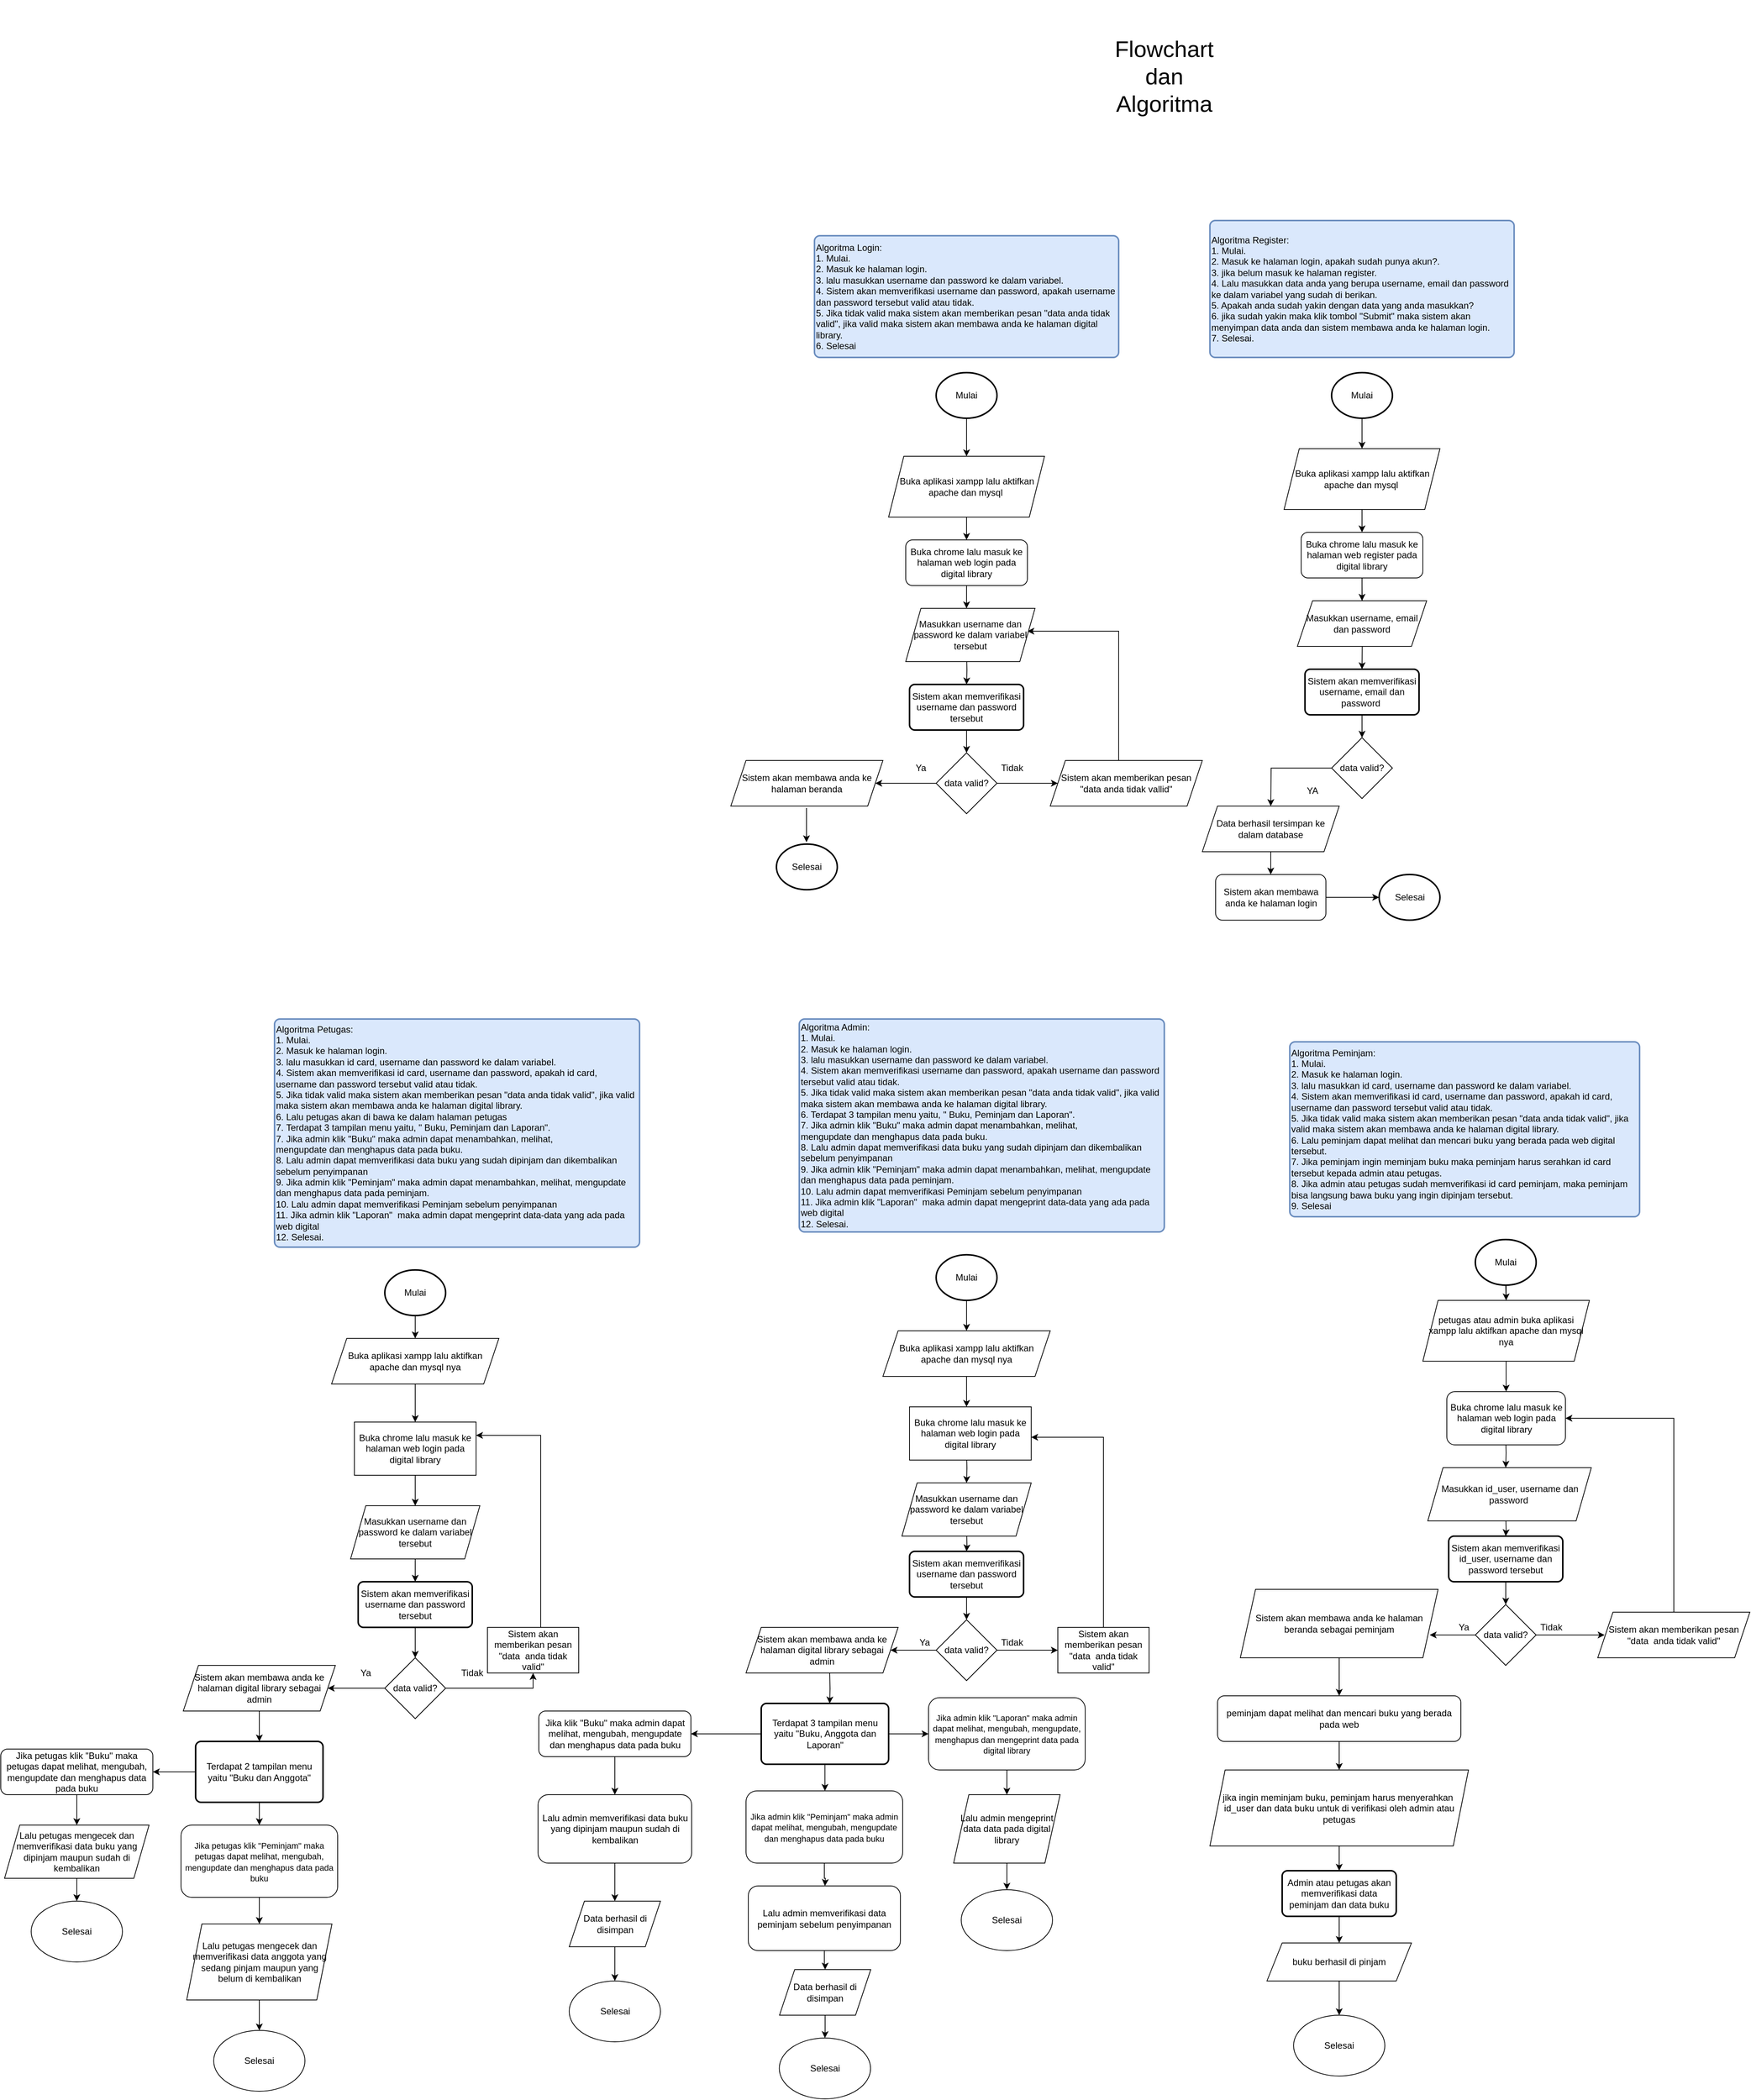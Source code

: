 <mxfile version="13.9.9" type="device"><diagram id="tETcc2m_yuI4K0_FXjFb" name="Page-1"><mxGraphModel dx="3186" dy="3806" grid="1" gridSize="10" guides="1" tooltips="1" connect="1" arrows="1" fold="1" page="1" pageScale="1" pageWidth="700" pageHeight="1000" math="0" shadow="0"><root><mxCell id="0"/><mxCell id="1" parent="0"/><mxCell id="OMchNxSbpfjudthGTd_P-1" value="&lt;div&gt;Algoritma Login:&lt;/div&gt;&lt;div&gt;1. Mulai.&lt;/div&gt;&lt;div&gt;2. Masuk ke halaman login.&amp;nbsp;&lt;/div&gt;&lt;div&gt;3. lalu masukkan username dan password ke dalam variabel.&lt;/div&gt;&lt;div&gt;4. Sistem akan memverifikasi username dan password, apakah username dan password tersebut valid atau tidak.&lt;/div&gt;&lt;div&gt;5. Jika tidak valid maka sistem akan memberikan pesan &quot;data anda tidak valid&quot;, jika valid maka sistem akan membawa anda ke halaman digital library.&amp;nbsp;&lt;/div&gt;&lt;div&gt;6. Selesai&lt;/div&gt;" style="rounded=1;whiteSpace=wrap;html=1;absoluteArcSize=1;arcSize=14;strokeWidth=2;align=left;fillColor=#dae8fc;strokeColor=#6c8ebf;" parent="1" vertex="1"><mxGeometry x="-680" y="-1960" width="400" height="160" as="geometry"/></mxCell><mxCell id="OMchNxSbpfjudthGTd_P-2" value="&lt;div&gt;Algoritma Register:&lt;/div&gt;&lt;div&gt;1. Mulai.&lt;/div&gt;&lt;div&gt;2. Masuk ke halaman login, apakah sudah punya akun?.&amp;nbsp;&lt;/div&gt;&lt;div&gt;3. jika belum masuk ke halaman register.&lt;/div&gt;&lt;div&gt;4. Lalu masukkan data anda yang berupa username, email dan password ke dalam variabel yang sudah di berikan.&lt;/div&gt;&lt;div&gt;5. Apakah anda sudah yakin dengan data yang anda masukkan?&amp;nbsp;&lt;/div&gt;&lt;div&gt;6. jika sudah yakin maka klik tombol &quot;Submit&quot; maka sistem akan menyimpan data anda dan sistem membawa anda ke halaman login.&amp;nbsp;&lt;/div&gt;&lt;div&gt;7.&lt;span&gt;&amp;nbsp;Selesai.&lt;/span&gt;&lt;/div&gt;" style="rounded=1;whiteSpace=wrap;html=1;absoluteArcSize=1;arcSize=14;strokeWidth=2;align=left;fillColor=#dae8fc;strokeColor=#6c8ebf;" parent="1" vertex="1"><mxGeometry x="-160" y="-1980" width="400" height="180" as="geometry"/></mxCell><mxCell id="OMchNxSbpfjudthGTd_P-5" value="Mulai" style="strokeWidth=2;html=1;shape=mxgraph.flowchart.start_2;whiteSpace=wrap;" parent="1" vertex="1"><mxGeometry x="-520" y="-1780" width="80" height="60" as="geometry"/></mxCell><mxCell id="OMchNxSbpfjudthGTd_P-6" value="" style="endArrow=classic;html=1;exitX=0.5;exitY=1;exitDx=0;exitDy=0;exitPerimeter=0;entryX=0.5;entryY=0;entryDx=0;entryDy=0;" parent="1" source="OMchNxSbpfjudthGTd_P-5" target="OMchNxSbpfjudthGTd_P-7" edge="1"><mxGeometry width="50" height="50" relative="1" as="geometry"><mxPoint x="-30" y="-1650" as="sourcePoint"/><mxPoint y="-1680" as="targetPoint"/></mxGeometry></mxCell><mxCell id="OMchNxSbpfjudthGTd_P-14" value="" style="edgeStyle=orthogonalEdgeStyle;rounded=0;orthogonalLoop=1;jettySize=auto;html=1;" parent="1" source="OMchNxSbpfjudthGTd_P-7" edge="1"><mxGeometry relative="1" as="geometry"><mxPoint x="-480" y="-1560" as="targetPoint"/></mxGeometry></mxCell><mxCell id="OMchNxSbpfjudthGTd_P-7" value="Buka aplikasi xampp lalu aktifkan apache dan mysql&amp;nbsp;" style="shape=parallelogram;perimeter=parallelogramPerimeter;whiteSpace=wrap;html=1;fixedSize=1;" parent="1" vertex="1"><mxGeometry x="-582.5" y="-1670" width="205" height="80" as="geometry"/></mxCell><mxCell id="LTpWz4HF30Qzs2aK8oaE-25" value="" style="edgeStyle=orthogonalEdgeStyle;rounded=0;orthogonalLoop=1;jettySize=auto;html=1;" edge="1" parent="1" source="OMchNxSbpfjudthGTd_P-8" target="LTpWz4HF30Qzs2aK8oaE-20"><mxGeometry relative="1" as="geometry"/></mxCell><mxCell id="OMchNxSbpfjudthGTd_P-8" value="Mulai" style="strokeWidth=2;html=1;shape=mxgraph.flowchart.start_2;whiteSpace=wrap;" parent="1" vertex="1"><mxGeometry y="-1780" width="80" height="60" as="geometry"/></mxCell><mxCell id="OMchNxSbpfjudthGTd_P-17" value="" style="edgeStyle=orthogonalEdgeStyle;rounded=0;orthogonalLoop=1;jettySize=auto;html=1;" parent="1" source="OMchNxSbpfjudthGTd_P-12" target="OMchNxSbpfjudthGTd_P-16" edge="1"><mxGeometry relative="1" as="geometry"/></mxCell><mxCell id="OMchNxSbpfjudthGTd_P-12" value="Sistem akan memverifikasi username dan password tersebut" style="rounded=1;whiteSpace=wrap;html=1;absoluteArcSize=1;arcSize=14;strokeWidth=2;" parent="1" vertex="1"><mxGeometry x="-555" y="-1370" width="150" height="60" as="geometry"/></mxCell><mxCell id="UI4mKvxYErxhVodCTn4P-3" value="" style="edgeStyle=orthogonalEdgeStyle;rounded=0;orthogonalLoop=1;jettySize=auto;html=1;" parent="1" edge="1"><mxGeometry relative="1" as="geometry"><mxPoint x="-480" y="-1470" as="targetPoint"/><mxPoint x="-480" y="-1500" as="sourcePoint"/></mxGeometry></mxCell><mxCell id="OMchNxSbpfjudthGTd_P-37" value="" style="edgeStyle=orthogonalEdgeStyle;rounded=0;orthogonalLoop=1;jettySize=auto;html=1;" parent="1" source="OMchNxSbpfjudthGTd_P-16" edge="1"><mxGeometry relative="1" as="geometry"><mxPoint x="-360" y="-1240" as="targetPoint"/></mxGeometry></mxCell><mxCell id="UI4mKvxYErxhVodCTn4P-6" value="" style="edgeStyle=orthogonalEdgeStyle;rounded=0;orthogonalLoop=1;jettySize=auto;html=1;" parent="1" source="OMchNxSbpfjudthGTd_P-16" edge="1"><mxGeometry relative="1" as="geometry"><mxPoint x="-600" y="-1240" as="targetPoint"/></mxGeometry></mxCell><mxCell id="OMchNxSbpfjudthGTd_P-16" value="data valid?" style="rhombus;whiteSpace=wrap;html=1;" parent="1" vertex="1"><mxGeometry x="-520" y="-1280" width="80" height="80" as="geometry"/></mxCell><mxCell id="OMchNxSbpfjudthGTd_P-18" value="Ya" style="text;html=1;strokeColor=none;fillColor=none;align=center;verticalAlign=middle;whiteSpace=wrap;rounded=0;" parent="1" vertex="1"><mxGeometry x="-560" y="-1270" width="40" height="20" as="geometry"/></mxCell><mxCell id="OMchNxSbpfjudthGTd_P-19" value="Tidak" style="text;html=1;strokeColor=none;fillColor=none;align=center;verticalAlign=middle;whiteSpace=wrap;rounded=0;" parent="1" vertex="1"><mxGeometry x="-440" y="-1270" width="40" height="20" as="geometry"/></mxCell><mxCell id="OMchNxSbpfjudthGTd_P-39" value="" style="edgeStyle=orthogonalEdgeStyle;rounded=0;orthogonalLoop=1;jettySize=auto;html=1;" parent="1" target="OMchNxSbpfjudthGTd_P-38" edge="1"><mxGeometry relative="1" as="geometry"><mxPoint x="40" y="-1500" as="sourcePoint"/></mxGeometry></mxCell><mxCell id="UI4mKvxYErxhVodCTn4P-10" value="" style="edgeStyle=orthogonalEdgeStyle;rounded=0;orthogonalLoop=1;jettySize=auto;html=1;" parent="1" edge="1"><mxGeometry relative="1" as="geometry"><mxPoint x="-690.5" y="-1207.5" as="sourcePoint"/><mxPoint x="-690.5" y="-1162.5" as="targetPoint"/></mxGeometry></mxCell><mxCell id="UI4mKvxYErxhVodCTn4P-9" style="edgeStyle=orthogonalEdgeStyle;rounded=0;orthogonalLoop=1;jettySize=auto;html=1;entryX=1;entryY=0.5;entryDx=0;entryDy=0;" parent="1" edge="1"><mxGeometry relative="1" as="geometry"><mxPoint x="-280" y="-1270" as="sourcePoint"/><mxPoint x="-400" y="-1440" as="targetPoint"/><Array as="points"><mxPoint x="-280" y="-1440"/></Array></mxGeometry></mxCell><mxCell id="OMchNxSbpfjudthGTd_P-43" value="" style="edgeStyle=orthogonalEdgeStyle;rounded=0;orthogonalLoop=1;jettySize=auto;html=1;" parent="1" source="OMchNxSbpfjudthGTd_P-38" target="OMchNxSbpfjudthGTd_P-42" edge="1"><mxGeometry relative="1" as="geometry"/></mxCell><mxCell id="OMchNxSbpfjudthGTd_P-38" value="Sistem akan memverifikasi username, email dan password&amp;nbsp;" style="rounded=1;whiteSpace=wrap;html=1;absoluteArcSize=1;arcSize=14;strokeWidth=2;" parent="1" vertex="1"><mxGeometry x="-35" y="-1390" width="150" height="60" as="geometry"/></mxCell><mxCell id="LTpWz4HF30Qzs2aK8oaE-33" style="edgeStyle=orthogonalEdgeStyle;rounded=0;orthogonalLoop=1;jettySize=auto;html=1;" edge="1" parent="1" source="OMchNxSbpfjudthGTd_P-42"><mxGeometry relative="1" as="geometry"><mxPoint x="-80" y="-1210" as="targetPoint"/></mxGeometry></mxCell><mxCell id="OMchNxSbpfjudthGTd_P-42" value="data valid?" style="rhombus;whiteSpace=wrap;html=1;" parent="1" vertex="1"><mxGeometry y="-1300" width="80" height="80" as="geometry"/></mxCell><mxCell id="OMchNxSbpfjudthGTd_P-46" value="YA" style="text;html=1;strokeColor=none;fillColor=none;align=center;verticalAlign=middle;whiteSpace=wrap;rounded=0;" parent="1" vertex="1"><mxGeometry x="-45" y="-1240" width="40" height="20" as="geometry"/></mxCell><mxCell id="OMchNxSbpfjudthGTd_P-53" value="&lt;div&gt;Algoritma Admin:&lt;/div&gt;&lt;div&gt;1. Mulai.&lt;/div&gt;&lt;div&gt;2. Masuk ke halaman login.&amp;nbsp;&lt;/div&gt;&lt;div&gt;3. lalu masukkan username dan password ke dalam variabel.&lt;/div&gt;&lt;div&gt;4. Sistem akan memverifikasi username dan password, apakah username dan password tersebut valid atau tidak.&lt;/div&gt;&lt;div&gt;5. Jika tidak valid maka sistem akan memberikan pesan &quot;data anda tidak valid&quot;, jika valid maka sistem akan membawa anda ke halaman digital library.&amp;nbsp;&lt;/div&gt;&lt;div&gt;6. Terdapat 3 tampilan menu yaitu, &quot; Buku, Peminjam dan Laporan&quot;.&lt;/div&gt;&lt;div&gt;7. Jika admin klik &quot;Buku&quot; maka admin dapat menambahkan, melihat,&amp;nbsp;&lt;/div&gt;&lt;div&gt;mengupdate dan menghapus data pada buku.&lt;/div&gt;&lt;div&gt;8. Lalu admin dapat memverifikasi data buku yang sudah dipinjam dan dikembalikan sebelum penyimpanan&amp;nbsp;&lt;/div&gt;&lt;div&gt;9. Jika admin klik &quot;Peminjam&quot; maka admin dapat menambahkan, melihat, mengupdate dan menghapus data pada peminjam.&lt;/div&gt;&lt;div&gt;10. Lalu admin dapat memverifikasi Peminjam sebelum penyimpanan&amp;nbsp;&lt;/div&gt;&lt;div&gt;11. Jika admin klik &quot;Laporan&quot;&amp;nbsp; maka admin dapat mengeprint data-data yang ada pada web digital&lt;/div&gt;&lt;div&gt;12. Selesai.&lt;/div&gt;" style="rounded=1;whiteSpace=wrap;html=1;absoluteArcSize=1;arcSize=14;strokeWidth=2;align=left;fillColor=#dae8fc;strokeColor=#6c8ebf;" parent="1" vertex="1"><mxGeometry x="-700" y="-930" width="480" height="280" as="geometry"/></mxCell><mxCell id="OMchNxSbpfjudthGTd_P-57" value="" style="edgeStyle=orthogonalEdgeStyle;rounded=0;orthogonalLoop=1;jettySize=auto;html=1;" parent="1" source="OMchNxSbpfjudthGTd_P-55" target="OMchNxSbpfjudthGTd_P-56" edge="1"><mxGeometry relative="1" as="geometry"/></mxCell><mxCell id="OMchNxSbpfjudthGTd_P-55" value="Mulai" style="strokeWidth=2;html=1;shape=mxgraph.flowchart.start_2;whiteSpace=wrap;" parent="1" vertex="1"><mxGeometry x="-520" y="-620" width="80" height="60" as="geometry"/></mxCell><mxCell id="OMchNxSbpfjudthGTd_P-59" value="" style="edgeStyle=orthogonalEdgeStyle;rounded=0;orthogonalLoop=1;jettySize=auto;html=1;" parent="1" source="OMchNxSbpfjudthGTd_P-56" edge="1"><mxGeometry relative="1" as="geometry"><mxPoint x="-480" y="-420" as="targetPoint"/></mxGeometry></mxCell><mxCell id="OMchNxSbpfjudthGTd_P-56" value="Buka aplikasi xampp lalu aktifkan apache dan mysql nya" style="shape=parallelogram;perimeter=parallelogramPerimeter;whiteSpace=wrap;html=1;fixedSize=1;" parent="1" vertex="1"><mxGeometry x="-590" y="-520" width="220" height="60" as="geometry"/></mxCell><mxCell id="UI4mKvxYErxhVodCTn4P-12" value="" style="edgeStyle=orthogonalEdgeStyle;rounded=0;orthogonalLoop=1;jettySize=auto;html=1;" parent="1" edge="1"><mxGeometry relative="1" as="geometry"><mxPoint x="-480" y="-360" as="sourcePoint"/><mxPoint x="-480" y="-320" as="targetPoint"/></mxGeometry></mxCell><mxCell id="UI4mKvxYErxhVodCTn4P-14" value="" style="edgeStyle=orthogonalEdgeStyle;rounded=0;orthogonalLoop=1;jettySize=auto;html=1;" parent="1" source="OMchNxSbpfjudthGTd_P-60" target="OMchNxSbpfjudthGTd_P-64" edge="1"><mxGeometry relative="1" as="geometry"/></mxCell><mxCell id="OMchNxSbpfjudthGTd_P-60" value="Sistem akan memverifikasi username dan password tersebut" style="rounded=1;whiteSpace=wrap;html=1;absoluteArcSize=1;arcSize=14;strokeWidth=2;" parent="1" vertex="1"><mxGeometry x="-555" y="-230" width="150" height="60" as="geometry"/></mxCell><mxCell id="OMchNxSbpfjudthGTd_P-67" value="" style="edgeStyle=orthogonalEdgeStyle;rounded=0;orthogonalLoop=1;jettySize=auto;html=1;" parent="1" source="OMchNxSbpfjudthGTd_P-64" target="OMchNxSbpfjudthGTd_P-66" edge="1"><mxGeometry relative="1" as="geometry"/></mxCell><mxCell id="OMchNxSbpfjudthGTd_P-75" value="" style="edgeStyle=orthogonalEdgeStyle;rounded=0;orthogonalLoop=1;jettySize=auto;html=1;" parent="1" source="OMchNxSbpfjudthGTd_P-64" edge="1"><mxGeometry relative="1" as="geometry"><mxPoint x="-580" y="-100" as="targetPoint"/></mxGeometry></mxCell><mxCell id="OMchNxSbpfjudthGTd_P-64" value="data valid?" style="rhombus;whiteSpace=wrap;html=1;" parent="1" vertex="1"><mxGeometry x="-520" y="-140" width="80" height="80" as="geometry"/></mxCell><mxCell id="OMchNxSbpfjudthGTd_P-71" style="edgeStyle=orthogonalEdgeStyle;rounded=0;orthogonalLoop=1;jettySize=auto;html=1;entryX=1;entryY=0.5;entryDx=0;entryDy=0;" parent="1" source="OMchNxSbpfjudthGTd_P-66" edge="1"><mxGeometry relative="1" as="geometry"><Array as="points"><mxPoint x="-300" y="-380"/></Array><mxPoint x="-395" y="-380" as="targetPoint"/></mxGeometry></mxCell><mxCell id="OMchNxSbpfjudthGTd_P-66" value="Sistem akan memberikan pesan &quot;data&amp;nbsp; anda tidak valid&quot;" style="whiteSpace=wrap;html=1;" parent="1" vertex="1"><mxGeometry x="-360" y="-130" width="120" height="60" as="geometry"/></mxCell><mxCell id="OMchNxSbpfjudthGTd_P-68" value="Tidak" style="text;html=1;strokeColor=none;fillColor=none;align=center;verticalAlign=middle;whiteSpace=wrap;rounded=0;" parent="1" vertex="1"><mxGeometry x="-440" y="-120" width="40" height="20" as="geometry"/></mxCell><mxCell id="OMchNxSbpfjudthGTd_P-78" value="" style="edgeStyle=orthogonalEdgeStyle;rounded=0;orthogonalLoop=1;jettySize=auto;html=1;" parent="1" edge="1"><mxGeometry relative="1" as="geometry"><mxPoint x="-660" y="-70" as="sourcePoint"/><mxPoint x="-660" y="-30" as="targetPoint"/></mxGeometry></mxCell><mxCell id="OMchNxSbpfjudthGTd_P-76" value="Ya" style="text;html=1;strokeColor=none;fillColor=none;align=center;verticalAlign=middle;whiteSpace=wrap;rounded=0;" parent="1" vertex="1"><mxGeometry x="-555" y="-120" width="40" height="20" as="geometry"/></mxCell><mxCell id="OMchNxSbpfjudthGTd_P-80" value="&lt;div&gt;Algoritma Petugas:&lt;/div&gt;&lt;div&gt;1. Mulai.&lt;/div&gt;&lt;div&gt;2. Masuk ke halaman login.&amp;nbsp;&lt;/div&gt;&lt;div&gt;3. lalu masukkan id card, username dan password ke dalam variabel.&lt;/div&gt;&lt;div&gt;4. Sistem akan memverifikasi id card, username dan password, apakah id card, username dan password tersebut valid atau tidak.&lt;/div&gt;&lt;div&gt;5. Jika tidak valid maka sistem akan memberikan pesan &quot;data anda tidak valid&quot;, jika valid maka sistem akan membawa anda ke halaman digital library.&amp;nbsp;&lt;/div&gt;&lt;div&gt;6. Lalu petugas akan di bawa ke dalam halaman petugas&lt;/div&gt;&lt;div&gt;7.&amp;nbsp;&lt;span&gt;Terdapat 3 tampilan menu yaitu, &quot; Buku, Peminjam dan Laporan&quot;.&lt;/span&gt;&lt;/div&gt;&lt;div&gt;7. Jika admin klik &quot;Buku&quot; maka admin dapat menambahkan, melihat,&amp;nbsp;&lt;/div&gt;&lt;div&gt;mengupdate dan menghapus data pada buku.&lt;/div&gt;&lt;div&gt;8. Lalu admin dapat memverifikasi data buku yang sudah dipinjam dan dikembalikan sebelum penyimpanan&amp;nbsp;&lt;/div&gt;&lt;div&gt;9. Jika admin klik &quot;Peminjam&quot; maka admin dapat menambahkan, melihat, mengupdate dan menghapus data pada peminjam.&lt;/div&gt;&lt;div&gt;10. Lalu admin dapat memverifikasi Peminjam sebelum penyimpanan&amp;nbsp;&lt;/div&gt;&lt;div&gt;11. Jika admin klik &quot;Laporan&quot;&amp;nbsp; maka admin dapat mengeprint data-data yang ada pada web digital&lt;/div&gt;&lt;div&gt;12. Selesai.&lt;/div&gt;" style="rounded=1;whiteSpace=wrap;html=1;absoluteArcSize=1;arcSize=14;strokeWidth=2;align=left;fillColor=#dae8fc;strokeColor=#6c8ebf;" parent="1" vertex="1"><mxGeometry x="-1390" y="-930" width="480" height="300" as="geometry"/></mxCell><mxCell id="UI4mKvxYErxhVodCTn4P-4" value="" style="edgeStyle=orthogonalEdgeStyle;rounded=0;orthogonalLoop=1;jettySize=auto;html=1;entryX=0.5;entryY=0;entryDx=0;entryDy=0;" parent="1" target="OMchNxSbpfjudthGTd_P-12" edge="1"><mxGeometry relative="1" as="geometry"><mxPoint x="-480" y="-1410" as="sourcePoint"/><mxPoint x="-460" y="-1340" as="targetPoint"/></mxGeometry></mxCell><mxCell id="UI4mKvxYErxhVodCTn4P-13" value="" style="edgeStyle=orthogonalEdgeStyle;rounded=0;orthogonalLoop=1;jettySize=auto;html=1;" parent="1" target="OMchNxSbpfjudthGTd_P-60" edge="1"><mxGeometry relative="1" as="geometry"><mxPoint x="-480" y="-260" as="sourcePoint"/></mxGeometry></mxCell><mxCell id="UI4mKvxYErxhVodCTn4P-20" value="&lt;font style=&quot;font-size: 30px&quot;&gt;Flowchart dan Algoritma&lt;/font&gt;" style="text;html=1;strokeColor=none;fillColor=none;align=center;verticalAlign=middle;whiteSpace=wrap;rounded=0;" parent="1" vertex="1"><mxGeometry x="-310" y="-2270" width="180" height="200" as="geometry"/></mxCell><mxCell id="UI4mKvxYErxhVodCTn4P-25" value="&lt;div&gt;Algoritma Peminjam:&lt;/div&gt;&lt;div&gt;1. Mulai.&lt;/div&gt;&lt;div&gt;2. Masuk ke halaman login.&amp;nbsp;&lt;/div&gt;&lt;div&gt;3. lalu masukkan id card, username dan password ke dalam variabel.&lt;/div&gt;&lt;div&gt;4. Sistem akan memverifikasi id card, username dan password, apakah id card, username dan password tersebut valid atau tidak.&lt;/div&gt;&lt;div&gt;5. Jika tidak valid maka sistem akan memberikan pesan &quot;data anda tidak valid&quot;, jika valid maka sistem akan membawa anda ke halaman digital library.&amp;nbsp;&lt;/div&gt;&lt;div&gt;6. Lalu peminjam dapat melihat dan mencari buku yang berada pada web digital tersebut.&lt;/div&gt;&lt;div&gt;7. Jika peminjam ingin meminjam buku maka peminjam harus serahkan id card tersebut kepada admin atau petugas.&lt;/div&gt;&lt;div&gt;8. Jika admin atau petugas sudah memverifikasi id card peminjam, maka peminjam bisa langsung bawa buku yang ingin dipinjam tersebut.&lt;/div&gt;&lt;div&gt;9. Selesai&lt;/div&gt;" style="rounded=1;whiteSpace=wrap;html=1;absoluteArcSize=1;arcSize=14;strokeWidth=2;align=left;fillColor=#dae8fc;strokeColor=#6c8ebf;" parent="1" vertex="1"><mxGeometry x="-55" y="-900" width="460" height="230" as="geometry"/></mxCell><mxCell id="UI4mKvxYErxhVodCTn4P-26" value="Selesai" style="strokeWidth=2;html=1;shape=mxgraph.flowchart.start_2;whiteSpace=wrap;" parent="1" vertex="1"><mxGeometry x="-730" y="-1160" width="80" height="60" as="geometry"/></mxCell><mxCell id="UI4mKvxYErxhVodCTn4P-28" value="Selesai" style="strokeWidth=2;html=1;shape=mxgraph.flowchart.start_2;whiteSpace=wrap;" parent="1" vertex="1"><mxGeometry x="62.5" y="-1120" width="80" height="60" as="geometry"/></mxCell><mxCell id="UI4mKvxYErxhVodCTn4P-29" value="&lt;span&gt;Masukkan username dan password ke dalam variabel tersebut&lt;/span&gt;" style="shape=parallelogram;perimeter=parallelogramPerimeter;whiteSpace=wrap;html=1;fixedSize=1;" parent="1" vertex="1"><mxGeometry x="-560" y="-1470" width="170" height="70" as="geometry"/></mxCell><mxCell id="UI4mKvxYErxhVodCTn4P-30" value="&lt;span&gt;Sistem akan memberikan pesan &quot;data anda tidak vallid&quot;&lt;/span&gt;" style="shape=parallelogram;perimeter=parallelogramPerimeter;whiteSpace=wrap;html=1;fixedSize=1;" parent="1" vertex="1"><mxGeometry x="-370" y="-1270" width="200" height="60" as="geometry"/></mxCell><mxCell id="UI4mKvxYErxhVodCTn4P-31" value="&lt;span&gt;Sistem akan membawa anda ke halaman beranda&lt;br&gt;&lt;/span&gt;" style="shape=parallelogram;perimeter=parallelogramPerimeter;whiteSpace=wrap;html=1;fixedSize=1;" parent="1" vertex="1"><mxGeometry x="-790" y="-1270" width="200" height="60" as="geometry"/></mxCell><mxCell id="UI4mKvxYErxhVodCTn4P-33" value="Buka chrome lalu masuk ke halaman web login pada digital library" style="rounded=0;whiteSpace=wrap;html=1;" parent="1" vertex="1"><mxGeometry x="-555" y="-420" width="160" height="70" as="geometry"/></mxCell><mxCell id="UI4mKvxYErxhVodCTn4P-34" value="&lt;span&gt;Masukkan username dan password ke dalam variabel tersebut&lt;/span&gt;" style="shape=parallelogram;perimeter=parallelogramPerimeter;whiteSpace=wrap;html=1;fixedSize=1;" parent="1" vertex="1"><mxGeometry x="-565" y="-320" width="170" height="70" as="geometry"/></mxCell><mxCell id="UI4mKvxYErxhVodCTn4P-35" value="&lt;span&gt;Sistem akan membawa anda ke halaman digital library sebagai admin&lt;/span&gt;" style="shape=parallelogram;perimeter=parallelogramPerimeter;whiteSpace=wrap;html=1;fixedSize=1;" parent="1" vertex="1"><mxGeometry x="-770" y="-130" width="200" height="60" as="geometry"/></mxCell><mxCell id="UI4mKvxYErxhVodCTn4P-79" value="" style="edgeStyle=orthogonalEdgeStyle;rounded=0;orthogonalLoop=1;jettySize=auto;html=1;" parent="1" source="UI4mKvxYErxhVodCTn4P-38" edge="1"><mxGeometry relative="1" as="geometry"><mxPoint x="-666.2" y="85" as="targetPoint"/></mxGeometry></mxCell><mxCell id="UI4mKvxYErxhVodCTn4P-83" value="" style="edgeStyle=orthogonalEdgeStyle;rounded=0;orthogonalLoop=1;jettySize=auto;html=1;" parent="1" source="UI4mKvxYErxhVodCTn4P-38" target="UI4mKvxYErxhVodCTn4P-81" edge="1"><mxGeometry relative="1" as="geometry"/></mxCell><mxCell id="UI4mKvxYErxhVodCTn4P-93" value="" style="edgeStyle=orthogonalEdgeStyle;rounded=0;orthogonalLoop=1;jettySize=auto;html=1;" parent="1" source="UI4mKvxYErxhVodCTn4P-38" target="UI4mKvxYErxhVodCTn4P-92" edge="1"><mxGeometry relative="1" as="geometry"/></mxCell><mxCell id="UI4mKvxYErxhVodCTn4P-38" value="Terdapat 3 tampilan menu yaitu &quot;Buku, Anggota dan Laporan&quot;" style="rounded=1;whiteSpace=wrap;html=1;absoluteArcSize=1;arcSize=14;strokeWidth=2;" parent="1" vertex="1"><mxGeometry x="-750" y="-30" width="167.5" height="80" as="geometry"/></mxCell><mxCell id="UI4mKvxYErxhVodCTn4P-43" value="Selesai" style="ellipse;whiteSpace=wrap;html=1;rounded=0;" parent="1" vertex="1"><mxGeometry x="-1002.5" y="335" width="120" height="80" as="geometry"/></mxCell><mxCell id="UI4mKvxYErxhVodCTn4P-45" value="" style="edgeStyle=orthogonalEdgeStyle;rounded=0;orthogonalLoop=1;jettySize=auto;html=1;" parent="1" target="UI4mKvxYErxhVodCTn4P-47" edge="1"><mxGeometry relative="1" as="geometry"><mxPoint x="229" y="-580" as="sourcePoint"/></mxGeometry></mxCell><mxCell id="LTpWz4HF30Qzs2aK8oaE-2" value="" style="edgeStyle=orthogonalEdgeStyle;rounded=0;orthogonalLoop=1;jettySize=auto;html=1;" edge="1" parent="1" source="UI4mKvxYErxhVodCTn4P-47" target="LTpWz4HF30Qzs2aK8oaE-1"><mxGeometry relative="1" as="geometry"/></mxCell><mxCell id="UI4mKvxYErxhVodCTn4P-47" value="&lt;div&gt;&lt;span&gt;petugas atau admin buka aplikasi xampp lalu aktifkan apache dan mysql nya&lt;/span&gt;&lt;/div&gt;" style="shape=parallelogram;perimeter=parallelogramPerimeter;whiteSpace=wrap;html=1;fixedSize=1;align=center;" parent="1" vertex="1"><mxGeometry x="120" y="-560" width="219" height="80" as="geometry"/></mxCell><mxCell id="UI4mKvxYErxhVodCTn4P-48" value="" style="edgeStyle=orthogonalEdgeStyle;rounded=0;orthogonalLoop=1;jettySize=auto;html=1;" parent="1" edge="1"><mxGeometry relative="1" as="geometry"><mxPoint x="229" y="-380" as="sourcePoint"/><mxPoint x="229" y="-340" as="targetPoint"/></mxGeometry></mxCell><mxCell id="UI4mKvxYErxhVodCTn4P-49" value="" style="edgeStyle=orthogonalEdgeStyle;rounded=0;orthogonalLoop=1;jettySize=auto;html=1;" parent="1" source="UI4mKvxYErxhVodCTn4P-50" target="UI4mKvxYErxhVodCTn4P-53" edge="1"><mxGeometry relative="1" as="geometry"/></mxCell><mxCell id="UI4mKvxYErxhVodCTn4P-50" value="Sistem akan memverifikasi id_user, username dan password tersebut" style="rounded=1;whiteSpace=wrap;html=1;absoluteArcSize=1;arcSize=14;strokeWidth=2;" parent="1" vertex="1"><mxGeometry x="154" y="-250" width="150" height="60" as="geometry"/></mxCell><mxCell id="UI4mKvxYErxhVodCTn4P-51" value="" style="edgeStyle=orthogonalEdgeStyle;rounded=0;orthogonalLoop=1;jettySize=auto;html=1;entryX=0;entryY=0.5;entryDx=0;entryDy=0;" parent="1" source="UI4mKvxYErxhVodCTn4P-53" edge="1"><mxGeometry relative="1" as="geometry"><mxPoint x="359" y="-120" as="targetPoint"/></mxGeometry></mxCell><mxCell id="UI4mKvxYErxhVodCTn4P-52" value="" style="edgeStyle=orthogonalEdgeStyle;rounded=0;orthogonalLoop=1;jettySize=auto;html=1;" parent="1" source="UI4mKvxYErxhVodCTn4P-53" edge="1"><mxGeometry relative="1" as="geometry"><mxPoint x="129" y="-120" as="targetPoint"/></mxGeometry></mxCell><mxCell id="UI4mKvxYErxhVodCTn4P-53" value="data valid?" style="rhombus;whiteSpace=wrap;html=1;" parent="1" vertex="1"><mxGeometry x="189" y="-160" width="80" height="80" as="geometry"/></mxCell><mxCell id="UI4mKvxYErxhVodCTn4P-55" value="Tidak" style="text;html=1;strokeColor=none;fillColor=none;align=center;verticalAlign=middle;whiteSpace=wrap;rounded=0;" parent="1" vertex="1"><mxGeometry x="269" y="-140" width="40" height="20" as="geometry"/></mxCell><mxCell id="UI4mKvxYErxhVodCTn4P-57" value="Ya" style="text;html=1;strokeColor=none;fillColor=none;align=center;verticalAlign=middle;whiteSpace=wrap;rounded=0;" parent="1" vertex="1"><mxGeometry x="154" y="-140" width="40" height="20" as="geometry"/></mxCell><mxCell id="UI4mKvxYErxhVodCTn4P-58" value="" style="edgeStyle=orthogonalEdgeStyle;rounded=0;orthogonalLoop=1;jettySize=auto;html=1;" parent="1" target="UI4mKvxYErxhVodCTn4P-50" edge="1"><mxGeometry relative="1" as="geometry"><mxPoint x="229" y="-280" as="sourcePoint"/></mxGeometry></mxCell><mxCell id="UI4mKvxYErxhVodCTn4P-60" value="&lt;span&gt;Masukkan id_user, username dan password&amp;nbsp;&lt;/span&gt;" style="shape=parallelogram;perimeter=parallelogramPerimeter;whiteSpace=wrap;html=1;fixedSize=1;" parent="1" vertex="1"><mxGeometry x="126.5" y="-340" width="215" height="70" as="geometry"/></mxCell><mxCell id="UI4mKvxYErxhVodCTn4P-61" value="Mulai" style="strokeWidth=2;html=1;shape=mxgraph.flowchart.start_2;whiteSpace=wrap;" parent="1" vertex="1"><mxGeometry x="189" y="-640" width="80" height="60" as="geometry"/></mxCell><mxCell id="LTpWz4HF30Qzs2aK8oaE-4" style="edgeStyle=orthogonalEdgeStyle;rounded=0;orthogonalLoop=1;jettySize=auto;html=1;entryX=1;entryY=0.5;entryDx=0;entryDy=0;" edge="1" parent="1" source="UI4mKvxYErxhVodCTn4P-63" target="LTpWz4HF30Qzs2aK8oaE-1"><mxGeometry relative="1" as="geometry"><Array as="points"><mxPoint x="450" y="-405"/></Array></mxGeometry></mxCell><mxCell id="UI4mKvxYErxhVodCTn4P-63" value="&lt;span&gt;Sistem akan memberikan pesan &lt;br&gt;&quot;data&amp;nbsp; anda tidak valid&quot;&lt;/span&gt;" style="shape=parallelogram;perimeter=parallelogramPerimeter;whiteSpace=wrap;html=1;fixedSize=1;rounded=0;align=center;" parent="1" vertex="1"><mxGeometry x="350" y="-150" width="200" height="60" as="geometry"/></mxCell><mxCell id="LTpWz4HF30Qzs2aK8oaE-6" value="" style="edgeStyle=orthogonalEdgeStyle;rounded=0;orthogonalLoop=1;jettySize=auto;html=1;" edge="1" parent="1" source="UI4mKvxYErxhVodCTn4P-65" target="LTpWz4HF30Qzs2aK8oaE-5"><mxGeometry relative="1" as="geometry"/></mxCell><mxCell id="UI4mKvxYErxhVodCTn4P-65" value="&lt;span&gt;Sistem akan membawa anda ke halaman beranda sebagai peminjam&lt;/span&gt;" style="shape=parallelogram;perimeter=parallelogramPerimeter;whiteSpace=wrap;html=1;fixedSize=1;" parent="1" vertex="1"><mxGeometry x="-120" y="-180" width="260" height="90" as="geometry"/></mxCell><mxCell id="UI4mKvxYErxhVodCTn4P-71" value="" style="edgeStyle=orthogonalEdgeStyle;rounded=0;orthogonalLoop=1;jettySize=auto;html=1;" parent="1" source="UI4mKvxYErxhVodCTn4P-68" target="UI4mKvxYErxhVodCTn4P-70" edge="1"><mxGeometry relative="1" as="geometry"/></mxCell><mxCell id="UI4mKvxYErxhVodCTn4P-68" value="jika ingin meminjam buku, peminjam harus menyerahkan&amp;nbsp; id_user dan data buku untuk di verifikasi oleh admin atau petugas" style="shape=parallelogram;perimeter=parallelogramPerimeter;whiteSpace=wrap;html=1;fixedSize=1;" parent="1" vertex="1"><mxGeometry x="-160" y="57.5" width="340" height="100" as="geometry"/></mxCell><mxCell id="UI4mKvxYErxhVodCTn4P-75" value="" style="edgeStyle=orthogonalEdgeStyle;rounded=0;orthogonalLoop=1;jettySize=auto;html=1;" parent="1" source="UI4mKvxYErxhVodCTn4P-70" target="UI4mKvxYErxhVodCTn4P-74" edge="1"><mxGeometry relative="1" as="geometry"/></mxCell><mxCell id="UI4mKvxYErxhVodCTn4P-70" value="Admin atau petugas akan memverifikasi data peminjam dan data buku&lt;br&gt;" style="rounded=1;whiteSpace=wrap;html=1;absoluteArcSize=1;arcSize=14;strokeWidth=2;" parent="1" vertex="1"><mxGeometry x="-65" y="190" width="150" height="60" as="geometry"/></mxCell><mxCell id="UI4mKvxYErxhVodCTn4P-77" value="" style="edgeStyle=orthogonalEdgeStyle;rounded=0;orthogonalLoop=1;jettySize=auto;html=1;" parent="1" source="UI4mKvxYErxhVodCTn4P-74" target="UI4mKvxYErxhVodCTn4P-76" edge="1"><mxGeometry relative="1" as="geometry"/></mxCell><mxCell id="UI4mKvxYErxhVodCTn4P-74" value="buku berhasil di pinjam" style="shape=parallelogram;perimeter=parallelogramPerimeter;whiteSpace=wrap;html=1;fixedSize=1;" parent="1" vertex="1"><mxGeometry x="-85" y="285" width="190" height="50" as="geometry"/></mxCell><mxCell id="UI4mKvxYErxhVodCTn4P-76" value="Selesai" style="ellipse;whiteSpace=wrap;html=1;" parent="1" vertex="1"><mxGeometry x="-50" y="380" width="120" height="80" as="geometry"/></mxCell><mxCell id="UI4mKvxYErxhVodCTn4P-84" value="" style="edgeStyle=orthogonalEdgeStyle;rounded=0;orthogonalLoop=1;jettySize=auto;html=1;entryX=0.5;entryY=0;entryDx=0;entryDy=0;" parent="1" source="UI4mKvxYErxhVodCTn4P-81" target="LTpWz4HF30Qzs2aK8oaE-14" edge="1"><mxGeometry relative="1" as="geometry"><mxPoint x="-942.5" y="85" as="targetPoint"/></mxGeometry></mxCell><mxCell id="UI4mKvxYErxhVodCTn4P-81" value="&lt;span&gt;Jika klik &quot;Buku&quot; maka admin dapat melihat, mengubah, mengupdate dan menghapus data pada buku&lt;/span&gt;" style="rounded=1;whiteSpace=wrap;html=1;align=center;" parent="1" vertex="1"><mxGeometry x="-1042.5" y="-20" width="200" height="60" as="geometry"/></mxCell><mxCell id="UI4mKvxYErxhVodCTn4P-89" value="" style="edgeStyle=orthogonalEdgeStyle;rounded=0;orthogonalLoop=1;jettySize=auto;html=1;" parent="1" source="UI4mKvxYErxhVodCTn4P-85" edge="1"><mxGeometry relative="1" as="geometry"><mxPoint x="-666.2" y="210" as="targetPoint"/></mxGeometry></mxCell><mxCell id="UI4mKvxYErxhVodCTn4P-85" value="&lt;span style=&quot;font-size: 11px&quot;&gt;Jika admin klik &quot;Peminjam&quot; maka admin dapat melihat, mengubah, mengupdate dan menghapus data pada buku&lt;/span&gt;" style="rounded=1;whiteSpace=wrap;html=1;align=center;" parent="1" vertex="1"><mxGeometry x="-770" y="85" width="206" height="95" as="geometry"/></mxCell><mxCell id="UI4mKvxYErxhVodCTn4P-90" value="Selesai" style="ellipse;whiteSpace=wrap;html=1;rounded=0;" parent="1" vertex="1"><mxGeometry x="-726.25" y="410" width="120" height="80" as="geometry"/></mxCell><mxCell id="UI4mKvxYErxhVodCTn4P-95" value="" style="edgeStyle=orthogonalEdgeStyle;rounded=0;orthogonalLoop=1;jettySize=auto;html=1;" parent="1" source="UI4mKvxYErxhVodCTn4P-92" target="UI4mKvxYErxhVodCTn4P-94" edge="1"><mxGeometry relative="1" as="geometry"/></mxCell><mxCell id="UI4mKvxYErxhVodCTn4P-92" value="&lt;span style=&quot;font-size: 11px&quot;&gt;Jika admin klik &quot;Laporan&quot; maka admin dapat melihat, mengubah, mengupdate, menghapus dan mengeprint data pada digital library&lt;/span&gt;" style="rounded=1;whiteSpace=wrap;html=1;align=center;" parent="1" vertex="1"><mxGeometry x="-530" y="-37.5" width="206" height="95" as="geometry"/></mxCell><mxCell id="UI4mKvxYErxhVodCTn4P-97" value="" style="edgeStyle=orthogonalEdgeStyle;rounded=0;orthogonalLoop=1;jettySize=auto;html=1;" parent="1" source="UI4mKvxYErxhVodCTn4P-94" target="UI4mKvxYErxhVodCTn4P-96" edge="1"><mxGeometry relative="1" as="geometry"/></mxCell><mxCell id="UI4mKvxYErxhVodCTn4P-94" value="&lt;span&gt;Lalu admin mengeprint data data pada digital library&lt;/span&gt;" style="shape=parallelogram;perimeter=parallelogramPerimeter;whiteSpace=wrap;html=1;fixedSize=1;rounded=0;align=center;" parent="1" vertex="1"><mxGeometry x="-497" y="90" width="140" height="90" as="geometry"/></mxCell><mxCell id="UI4mKvxYErxhVodCTn4P-96" value="Selesai" style="ellipse;whiteSpace=wrap;html=1;rounded=0;" parent="1" vertex="1"><mxGeometry x="-487" y="215" width="120" height="80" as="geometry"/></mxCell><mxCell id="UI4mKvxYErxhVodCTn4P-158" value="" style="edgeStyle=orthogonalEdgeStyle;rounded=0;orthogonalLoop=1;jettySize=auto;html=1;" parent="1" source="UI4mKvxYErxhVodCTn4P-147" target="UI4mKvxYErxhVodCTn4P-152" edge="1"><mxGeometry relative="1" as="geometry"/></mxCell><mxCell id="UI4mKvxYErxhVodCTn4P-147" value="Mulai" style="strokeWidth=2;html=1;shape=mxgraph.flowchart.start_2;whiteSpace=wrap;" parent="1" vertex="1"><mxGeometry x="-1245" y="-600" width="80" height="60" as="geometry"/></mxCell><mxCell id="UI4mKvxYErxhVodCTn4P-163" value="" style="edgeStyle=orthogonalEdgeStyle;rounded=0;orthogonalLoop=1;jettySize=auto;html=1;" parent="1" source="UI4mKvxYErxhVodCTn4P-152" target="UI4mKvxYErxhVodCTn4P-153" edge="1"><mxGeometry relative="1" as="geometry"/></mxCell><mxCell id="UI4mKvxYErxhVodCTn4P-152" value="Buka aplikasi xampp lalu aktifkan apache dan mysql nya" style="shape=parallelogram;perimeter=parallelogramPerimeter;whiteSpace=wrap;html=1;fixedSize=1;" parent="1" vertex="1"><mxGeometry x="-1315" y="-510" width="220" height="60" as="geometry"/></mxCell><mxCell id="UI4mKvxYErxhVodCTn4P-164" value="" style="edgeStyle=orthogonalEdgeStyle;rounded=0;orthogonalLoop=1;jettySize=auto;html=1;" parent="1" source="UI4mKvxYErxhVodCTn4P-153" target="UI4mKvxYErxhVodCTn4P-154" edge="1"><mxGeometry relative="1" as="geometry"/></mxCell><mxCell id="UI4mKvxYErxhVodCTn4P-153" value="Buka chrome lalu masuk ke halaman web login pada digital library" style="rounded=0;whiteSpace=wrap;html=1;" parent="1" vertex="1"><mxGeometry x="-1285" y="-400" width="160" height="70" as="geometry"/></mxCell><mxCell id="UI4mKvxYErxhVodCTn4P-160" value="" style="edgeStyle=orthogonalEdgeStyle;rounded=0;orthogonalLoop=1;jettySize=auto;html=1;" parent="1" source="UI4mKvxYErxhVodCTn4P-154" target="UI4mKvxYErxhVodCTn4P-155" edge="1"><mxGeometry relative="1" as="geometry"/></mxCell><mxCell id="UI4mKvxYErxhVodCTn4P-154" value="&lt;span&gt;Masukkan username dan password ke dalam variabel tersebut&lt;/span&gt;" style="shape=parallelogram;perimeter=parallelogramPerimeter;whiteSpace=wrap;html=1;fixedSize=1;" parent="1" vertex="1"><mxGeometry x="-1290" y="-290" width="170" height="70" as="geometry"/></mxCell><mxCell id="UI4mKvxYErxhVodCTn4P-161" value="" style="edgeStyle=orthogonalEdgeStyle;rounded=0;orthogonalLoop=1;jettySize=auto;html=1;" parent="1" source="UI4mKvxYErxhVodCTn4P-155" target="UI4mKvxYErxhVodCTn4P-157" edge="1"><mxGeometry relative="1" as="geometry"/></mxCell><mxCell id="UI4mKvxYErxhVodCTn4P-155" value="Sistem akan memverifikasi username dan password tersebut" style="rounded=1;whiteSpace=wrap;html=1;absoluteArcSize=1;arcSize=14;strokeWidth=2;" parent="1" vertex="1"><mxGeometry x="-1280" y="-190" width="150" height="60" as="geometry"/></mxCell><mxCell id="UI4mKvxYErxhVodCTn4P-172" value="" style="edgeStyle=orthogonalEdgeStyle;rounded=0;orthogonalLoop=1;jettySize=auto;html=1;" parent="1" source="UI4mKvxYErxhVodCTn4P-156" target="UI4mKvxYErxhVodCTn4P-171" edge="1"><mxGeometry relative="1" as="geometry"/></mxCell><mxCell id="UI4mKvxYErxhVodCTn4P-156" value="&lt;span&gt;Sistem akan membawa anda ke halaman digital library sebagai admin&lt;/span&gt;" style="shape=parallelogram;perimeter=parallelogramPerimeter;whiteSpace=wrap;html=1;fixedSize=1;" parent="1" vertex="1"><mxGeometry x="-1510" y="-80" width="200" height="60" as="geometry"/></mxCell><mxCell id="UI4mKvxYErxhVodCTn4P-165" value="" style="edgeStyle=orthogonalEdgeStyle;rounded=0;orthogonalLoop=1;jettySize=auto;html=1;" parent="1" source="UI4mKvxYErxhVodCTn4P-157" target="UI4mKvxYErxhVodCTn4P-156" edge="1"><mxGeometry relative="1" as="geometry"/></mxCell><mxCell id="UI4mKvxYErxhVodCTn4P-169" style="edgeStyle=orthogonalEdgeStyle;rounded=0;orthogonalLoop=1;jettySize=auto;html=1;entryX=0.5;entryY=1;entryDx=0;entryDy=0;" parent="1" source="UI4mKvxYErxhVodCTn4P-157" target="UI4mKvxYErxhVodCTn4P-168" edge="1"><mxGeometry relative="1" as="geometry"/></mxCell><mxCell id="UI4mKvxYErxhVodCTn4P-157" value="data valid?" style="rhombus;whiteSpace=wrap;html=1;" parent="1" vertex="1"><mxGeometry x="-1245" y="-90" width="80" height="80" as="geometry"/></mxCell><mxCell id="UI4mKvxYErxhVodCTn4P-166" value="Ya" style="text;html=1;strokeColor=none;fillColor=none;align=center;verticalAlign=middle;whiteSpace=wrap;rounded=0;" parent="1" vertex="1"><mxGeometry x="-1290" y="-80" width="40" height="20" as="geometry"/></mxCell><mxCell id="UI4mKvxYErxhVodCTn4P-167" value="Tidak" style="text;html=1;strokeColor=none;fillColor=none;align=center;verticalAlign=middle;whiteSpace=wrap;rounded=0;" parent="1" vertex="1"><mxGeometry x="-1150" y="-80" width="40" height="20" as="geometry"/></mxCell><mxCell id="UI4mKvxYErxhVodCTn4P-170" style="edgeStyle=orthogonalEdgeStyle;rounded=0;orthogonalLoop=1;jettySize=auto;html=1;entryX=1;entryY=0.25;entryDx=0;entryDy=0;" parent="1" source="UI4mKvxYErxhVodCTn4P-168" target="UI4mKvxYErxhVodCTn4P-153" edge="1"><mxGeometry relative="1" as="geometry"><Array as="points"><mxPoint x="-1040" y="-382"/></Array></mxGeometry></mxCell><mxCell id="UI4mKvxYErxhVodCTn4P-168" value="Sistem akan memberikan pesan &quot;data&amp;nbsp; anda tidak valid&quot;" style="whiteSpace=wrap;html=1;" parent="1" vertex="1"><mxGeometry x="-1110" y="-130" width="120" height="60" as="geometry"/></mxCell><mxCell id="UI4mKvxYErxhVodCTn4P-174" value="" style="edgeStyle=orthogonalEdgeStyle;rounded=0;orthogonalLoop=1;jettySize=auto;html=1;" parent="1" source="UI4mKvxYErxhVodCTn4P-171" target="UI4mKvxYErxhVodCTn4P-173" edge="1"><mxGeometry relative="1" as="geometry"/></mxCell><mxCell id="UI4mKvxYErxhVodCTn4P-180" value="" style="edgeStyle=orthogonalEdgeStyle;rounded=0;orthogonalLoop=1;jettySize=auto;html=1;" parent="1" source="UI4mKvxYErxhVodCTn4P-171" target="UI4mKvxYErxhVodCTn4P-179" edge="1"><mxGeometry relative="1" as="geometry"/></mxCell><mxCell id="UI4mKvxYErxhVodCTn4P-171" value="Terdapat 2 tampilan menu yaitu &quot;Buku dan Anggota&quot;" style="rounded=1;whiteSpace=wrap;html=1;absoluteArcSize=1;arcSize=14;strokeWidth=2;" parent="1" vertex="1"><mxGeometry x="-1493.75" y="20" width="167.5" height="80" as="geometry"/></mxCell><mxCell id="UI4mKvxYErxhVodCTn4P-176" value="" style="edgeStyle=orthogonalEdgeStyle;rounded=0;orthogonalLoop=1;jettySize=auto;html=1;" parent="1" source="UI4mKvxYErxhVodCTn4P-173" target="UI4mKvxYErxhVodCTn4P-175" edge="1"><mxGeometry relative="1" as="geometry"/></mxCell><mxCell id="UI4mKvxYErxhVodCTn4P-173" value="&lt;span&gt;Jika petugas klik &quot;Buku&quot; maka petugas dapat melihat, mengubah, mengupdate dan menghapus data pada buku&lt;/span&gt;" style="rounded=1;whiteSpace=wrap;html=1;align=center;" parent="1" vertex="1"><mxGeometry x="-1750" y="30" width="200" height="60" as="geometry"/></mxCell><mxCell id="UI4mKvxYErxhVodCTn4P-178" value="" style="edgeStyle=orthogonalEdgeStyle;rounded=0;orthogonalLoop=1;jettySize=auto;html=1;" parent="1" source="UI4mKvxYErxhVodCTn4P-175" target="UI4mKvxYErxhVodCTn4P-177" edge="1"><mxGeometry relative="1" as="geometry"/></mxCell><mxCell id="UI4mKvxYErxhVodCTn4P-175" value="&lt;span&gt;Lalu petugas mengecek dan memverifikasi data buku yang dipinjam maupun sudah di kembalikan&lt;/span&gt;" style="shape=parallelogram;perimeter=parallelogramPerimeter;whiteSpace=wrap;html=1;fixedSize=1;rounded=0;align=center;" parent="1" vertex="1"><mxGeometry x="-1745" y="130" width="190" height="70" as="geometry"/></mxCell><mxCell id="UI4mKvxYErxhVodCTn4P-177" value="Selesai" style="ellipse;whiteSpace=wrap;html=1;rounded=0;" parent="1" vertex="1"><mxGeometry x="-1710" y="230" width="120" height="80" as="geometry"/></mxCell><mxCell id="UI4mKvxYErxhVodCTn4P-183" value="" style="edgeStyle=orthogonalEdgeStyle;rounded=0;orthogonalLoop=1;jettySize=auto;html=1;" parent="1" source="UI4mKvxYErxhVodCTn4P-179" target="UI4mKvxYErxhVodCTn4P-182" edge="1"><mxGeometry relative="1" as="geometry"/></mxCell><mxCell id="UI4mKvxYErxhVodCTn4P-179" value="&lt;span style=&quot;font-size: 11px&quot;&gt;Jika petugas klik &quot;Peminjam&quot; maka petugas dapat melihat, mengubah, mengupdate dan menghapus data pada buku&lt;/span&gt;" style="rounded=1;whiteSpace=wrap;html=1;align=center;" parent="1" vertex="1"><mxGeometry x="-1513" y="130" width="206" height="95" as="geometry"/></mxCell><mxCell id="UI4mKvxYErxhVodCTn4P-185" value="" style="edgeStyle=orthogonalEdgeStyle;rounded=0;orthogonalLoop=1;jettySize=auto;html=1;" parent="1" source="UI4mKvxYErxhVodCTn4P-182" target="UI4mKvxYErxhVodCTn4P-184" edge="1"><mxGeometry relative="1" as="geometry"/></mxCell><mxCell id="UI4mKvxYErxhVodCTn4P-182" value="&lt;span&gt;Lalu petugas mengecek dan memverifikasi data anggota yang sedang pinjam maupun yang belum di kembalikan&lt;/span&gt;" style="shape=parallelogram;perimeter=parallelogramPerimeter;whiteSpace=wrap;html=1;fixedSize=1;rounded=0;align=center;" parent="1" vertex="1"><mxGeometry x="-1505.5" y="260" width="191" height="100" as="geometry"/></mxCell><mxCell id="UI4mKvxYErxhVodCTn4P-184" value="Selesai" style="ellipse;whiteSpace=wrap;html=1;rounded=0;" parent="1" vertex="1"><mxGeometry x="-1470" y="400" width="120" height="80" as="geometry"/></mxCell><mxCell id="LTpWz4HF30Qzs2aK8oaE-1" value="&lt;span&gt;Buka chrome lalu masuk ke halaman web login pada digital library&lt;/span&gt;" style="rounded=1;whiteSpace=wrap;html=1;" vertex="1" parent="1"><mxGeometry x="151.5" y="-440" width="156" height="70" as="geometry"/></mxCell><mxCell id="LTpWz4HF30Qzs2aK8oaE-12" value="" style="edgeStyle=orthogonalEdgeStyle;rounded=0;orthogonalLoop=1;jettySize=auto;html=1;" edge="1" parent="1" source="LTpWz4HF30Qzs2aK8oaE-5" target="UI4mKvxYErxhVodCTn4P-68"><mxGeometry relative="1" as="geometry"/></mxCell><mxCell id="LTpWz4HF30Qzs2aK8oaE-5" value="&lt;span&gt;peminjam dapat melihat dan mencari buku yang berada pada web&lt;/span&gt;" style="rounded=1;whiteSpace=wrap;html=1;" vertex="1" parent="1"><mxGeometry x="-150" y="-40" width="320" height="60" as="geometry"/></mxCell><mxCell id="LTpWz4HF30Qzs2aK8oaE-10" value="" style="edgeStyle=orthogonalEdgeStyle;rounded=0;orthogonalLoop=1;jettySize=auto;html=1;entryX=0.5;entryY=0;entryDx=0;entryDy=0;" edge="1" parent="1" source="LTpWz4HF30Qzs2aK8oaE-7" target="LTpWz4HF30Qzs2aK8oaE-9"><mxGeometry relative="1" as="geometry"><Array as="points"><mxPoint x="-667" y="315"/><mxPoint x="-666" y="315"/></Array></mxGeometry></mxCell><mxCell id="LTpWz4HF30Qzs2aK8oaE-7" value="&lt;span&gt;Lalu admin memverifikasi data peminjam sebelum penyimpanan&lt;/span&gt;" style="rounded=1;whiteSpace=wrap;html=1;" vertex="1" parent="1"><mxGeometry x="-767" y="210" width="200" height="85" as="geometry"/></mxCell><mxCell id="LTpWz4HF30Qzs2aK8oaE-11" value="" style="edgeStyle=orthogonalEdgeStyle;rounded=0;orthogonalLoop=1;jettySize=auto;html=1;" edge="1" parent="1" source="LTpWz4HF30Qzs2aK8oaE-9" target="UI4mKvxYErxhVodCTn4P-90"><mxGeometry relative="1" as="geometry"/></mxCell><mxCell id="LTpWz4HF30Qzs2aK8oaE-9" value="Data berhasil di disimpan" style="shape=parallelogram;perimeter=parallelogramPerimeter;whiteSpace=wrap;html=1;fixedSize=1;" vertex="1" parent="1"><mxGeometry x="-726" y="320" width="120" height="60" as="geometry"/></mxCell><mxCell id="LTpWz4HF30Qzs2aK8oaE-16" value="" style="edgeStyle=orthogonalEdgeStyle;rounded=0;orthogonalLoop=1;jettySize=auto;html=1;" edge="1" parent="1" source="LTpWz4HF30Qzs2aK8oaE-14" target="LTpWz4HF30Qzs2aK8oaE-15"><mxGeometry relative="1" as="geometry"/></mxCell><mxCell id="LTpWz4HF30Qzs2aK8oaE-14" value="&lt;span&gt;Lalu admin memverifikasi data buku yang dipinjam maupun sudah di kembalikan&lt;/span&gt;" style="rounded=1;whiteSpace=wrap;html=1;" vertex="1" parent="1"><mxGeometry x="-1043.5" y="90" width="202" height="90" as="geometry"/></mxCell><mxCell id="LTpWz4HF30Qzs2aK8oaE-18" value="" style="edgeStyle=orthogonalEdgeStyle;rounded=0;orthogonalLoop=1;jettySize=auto;html=1;" edge="1" parent="1" source="LTpWz4HF30Qzs2aK8oaE-15" target="UI4mKvxYErxhVodCTn4P-43"><mxGeometry relative="1" as="geometry"/></mxCell><mxCell id="LTpWz4HF30Qzs2aK8oaE-15" value="Data berhasil di disimpan" style="shape=parallelogram;perimeter=parallelogramPerimeter;whiteSpace=wrap;html=1;fixedSize=1;" vertex="1" parent="1"><mxGeometry x="-1002.5" y="230" width="120" height="60" as="geometry"/></mxCell><mxCell id="LTpWz4HF30Qzs2aK8oaE-17" style="edgeStyle=orthogonalEdgeStyle;rounded=0;orthogonalLoop=1;jettySize=auto;html=1;exitX=0.5;exitY=1;exitDx=0;exitDy=0;" edge="1" parent="1" source="UI4mKvxYErxhVodCTn4P-43" target="UI4mKvxYErxhVodCTn4P-43"><mxGeometry relative="1" as="geometry"/></mxCell><mxCell id="LTpWz4HF30Qzs2aK8oaE-19" value="&lt;span&gt;Buka chrome lalu masuk ke halaman web login pada digital library&lt;/span&gt;" style="rounded=1;whiteSpace=wrap;html=1;" vertex="1" parent="1"><mxGeometry x="-560" y="-1560" width="160" height="60" as="geometry"/></mxCell><mxCell id="LTpWz4HF30Qzs2aK8oaE-28" value="" style="edgeStyle=orthogonalEdgeStyle;rounded=0;orthogonalLoop=1;jettySize=auto;html=1;" edge="1" parent="1" source="LTpWz4HF30Qzs2aK8oaE-20" target="LTpWz4HF30Qzs2aK8oaE-21"><mxGeometry relative="1" as="geometry"/></mxCell><mxCell id="LTpWz4HF30Qzs2aK8oaE-20" value="Buka aplikasi xampp lalu aktifkan apache dan mysql&amp;nbsp;" style="shape=parallelogram;perimeter=parallelogramPerimeter;whiteSpace=wrap;html=1;fixedSize=1;" vertex="1" parent="1"><mxGeometry x="-62.5" y="-1680" width="205" height="80" as="geometry"/></mxCell><mxCell id="LTpWz4HF30Qzs2aK8oaE-23" value="" style="edgeStyle=orthogonalEdgeStyle;rounded=0;orthogonalLoop=1;jettySize=auto;html=1;" edge="1" parent="1" source="LTpWz4HF30Qzs2aK8oaE-21" target="LTpWz4HF30Qzs2aK8oaE-22"><mxGeometry relative="1" as="geometry"/></mxCell><mxCell id="LTpWz4HF30Qzs2aK8oaE-21" value="&lt;span&gt;Buka chrome lalu masuk ke halaman web register pada digital library&lt;/span&gt;" style="rounded=1;whiteSpace=wrap;html=1;" vertex="1" parent="1"><mxGeometry x="-40" y="-1570" width="160" height="60" as="geometry"/></mxCell><mxCell id="LTpWz4HF30Qzs2aK8oaE-22" value="&lt;span&gt;Masukkan username, email dan password&lt;/span&gt;" style="shape=parallelogram;perimeter=parallelogramPerimeter;whiteSpace=wrap;html=1;fixedSize=1;" vertex="1" parent="1"><mxGeometry x="-45" y="-1480" width="170" height="60" as="geometry"/></mxCell><mxCell id="LTpWz4HF30Qzs2aK8oaE-37" style="edgeStyle=orthogonalEdgeStyle;rounded=0;orthogonalLoop=1;jettySize=auto;html=1;entryX=0.5;entryY=0;entryDx=0;entryDy=0;" edge="1" parent="1" source="LTpWz4HF30Qzs2aK8oaE-32" target="LTpWz4HF30Qzs2aK8oaE-34"><mxGeometry relative="1" as="geometry"/></mxCell><mxCell id="LTpWz4HF30Qzs2aK8oaE-32" value="Data berhasil tersimpan ke dalam database" style="shape=parallelogram;perimeter=parallelogramPerimeter;whiteSpace=wrap;html=1;fixedSize=1;" vertex="1" parent="1"><mxGeometry x="-170" y="-1210" width="180" height="60" as="geometry"/></mxCell><mxCell id="LTpWz4HF30Qzs2aK8oaE-38" value="" style="edgeStyle=orthogonalEdgeStyle;rounded=0;orthogonalLoop=1;jettySize=auto;html=1;" edge="1" parent="1" source="LTpWz4HF30Qzs2aK8oaE-34" target="UI4mKvxYErxhVodCTn4P-28"><mxGeometry relative="1" as="geometry"/></mxCell><mxCell id="LTpWz4HF30Qzs2aK8oaE-34" value="&lt;span&gt;Sistem akan membawa anda ke halaman login&lt;/span&gt;&lt;span style=&quot;color: rgba(0 , 0 , 0 , 0) ; font-family: monospace ; font-size: 0px&quot;&gt;%3CmxGraphModel%3E%3Croot%3E%3CmxCell%20id%3D%220%22%2F%3E%3CmxCell%20id%3D%221%22%20parent%3D%220%22%2F%3E%3CmxCell%20id%3D%222%22%20value%3D%22T%22%20style%3D%22text%3Bhtml%3D1%3BstrokeColor%3Dnone%3BfillColor%3Dnone%3Balign%3Dcenter%3BverticalAlign%3Dmiddle%3BwhiteSpace%3Dwrap%3Brounded%3D0%3B%22%20vertex%3D%221%22%20parent%3D%221%22%3E%3CmxGeometry%20x%3D%22-440%22%20y%3D%22-1340%22%20width%3D%2240%22%20height%3D%2220%22%20as%3D%22geometry%22%2F%3E%3C%2FmxCell%3E%3C%2Froot%3E%3C%2FmxGraphModel%3E&lt;/span&gt;&lt;span style=&quot;color: rgba(0 , 0 , 0 , 0) ; font-family: monospace ; font-size: 0px&quot;&gt;%3CmxGraphModel%3E%3Croot%3E%3CmxCell%20id%3D%220%22%2F%3E%3CmxCell%20id%3D%221%22%20parent%3D%220%22%2F%3E%3CmxCell%20id%3D%222%22%20value%3D%22T%22%20style%3D%22text%3Bhtml%3D1%3BstrokeColor%3Dnone%3BfillColor%3Dnone%3Balign%3Dcenter%3BverticalAlign%3Dmiddle%3BwhiteSpace%3Dwrap%3Brounded%3D0%3B%22%20vertex%3D%221%22%20parent%3D%221%22%3E%3CmxGeometry%20x%3D%22-440%22%20y%3D%22-1340%22%20width%3D%2240%22%20height%3D%2220%22%20as%3D%22geometry%22%2F%3E%3C%2FmxCell%3E%3C%2Froot%3E%3C%2FmxGraphModel%3E&lt;/span&gt;&lt;span style=&quot;color: rgba(0 , 0 , 0 , 0) ; font-family: monospace ; font-size: 0px&quot;&gt;%3CmxGraphModel%3E%3Croot%3E%3CmxCell%20id%3D%220%22%2F%3E%3CmxCell%20id%3D%221%22%20parent%3D%220%22%2F%3E%3CmxCell%20id%3D%222%22%20value%3D%22T%22%20style%3D%22text%3Bhtml%3D1%3BstrokeColor%3Dnone%3BfillColor%3Dnone%3Balign%3Dcenter%3BverticalAlign%3Dmiddle%3BwhiteSpace%3Dwrap%3Brounded%3D0%3B%22%20vertex%3D%221%22%20parent%3D%221%22%3E%3CmxGeometry%20x%3D%22-440%22%20y%3D%22-1340%22%20width%3D%2240%22%20height%3D%2220%22%20as%3D%22geometry%22%2F%3E%3C%2FmxCell%3E%3C%2Froot%3E%3C%2FmxGraphModel%3E&lt;/span&gt;&lt;span style=&quot;color: rgba(0 , 0 , 0 , 0) ; font-family: monospace ; font-size: 0px&quot;&gt;%3CmxGraphModel%3E%3Croot%3E%3CmxCell%20id%3D%220%22%2F%3E%3CmxCell%20id%3D%221%22%20parent%3D%220%22%2F%3E%3CmxCell%20id%3D%222%22%20value%3D%22T%22%20style%3D%22text%3Bhtml%3D1%3BstrokeColor%3Dnone%3BfillColor%3Dnone%3Balign%3Dcenter%3BverticalAlign%3Dmiddle%3BwhiteSpace%3Dwrap%3Brounded%3D0%3B%22%20vertex%3D%221%22%20parent%3D%221%22%3E%3CmxGeometry%20x%3D%22-440%22%20y%3D%22-1340%22%20width%3D%2240%22%20height%3D%2220%22%20as%3D%22geometry%22%2F%3E%3C%2FmxCell%3E%3C%2Froot%3E%3C%2FmxGraphModel%3E&lt;/span&gt;" style="rounded=1;whiteSpace=wrap;html=1;" vertex="1" parent="1"><mxGeometry x="-152.5" y="-1120" width="145" height="60" as="geometry"/></mxCell></root></mxGraphModel></diagram></mxfile>